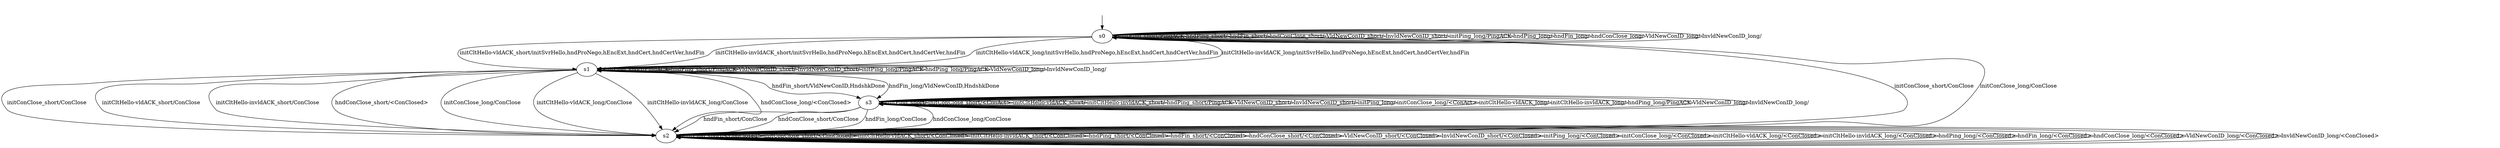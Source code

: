 digraph "xquicModels/xquic-B-0/learnedModel" {
s0 [label=s0];
s1 [label=s1];
s2 [label=s2];
s3 [label=s3];
s0 -> s0  [label="initPing_short/PingACK "];
s0 -> s2  [label="initConClose_short/ConClose "];
s0 -> s1  [label="initCltHello-vldACK_short/initSvrHello,hndProNego,hEncExt,hndCert,hndCertVer,hndFin "];
s0 -> s1  [label="initCltHello-invldACK_short/initSvrHello,hndProNego,hEncExt,hndCert,hndCertVer,hndFin "];
s0 -> s0  [label="hndPing_short/ "];
s0 -> s0  [label="hndFin_short/ "];
s0 -> s0  [label="hndConClose_short/ "];
s0 -> s0  [label="VldNewConID_short/ "];
s0 -> s0  [label="InvldNewConID_short/ "];
s0 -> s0  [label="initPing_long/PingACK "];
s0 -> s2  [label="initConClose_long/ConClose "];
s0 -> s1  [label="initCltHello-vldACK_long/initSvrHello,hndProNego,hEncExt,hndCert,hndCertVer,hndFin "];
s0 -> s1  [label="initCltHello-invldACK_long/initSvrHello,hndProNego,hEncExt,hndCert,hndCertVer,hndFin "];
s0 -> s0  [label="hndPing_long/ "];
s0 -> s0  [label="hndFin_long/ "];
s0 -> s0  [label="hndConClose_long/ "];
s0 -> s0  [label="VldNewConID_long/ "];
s0 -> s0  [label="InvldNewConID_long/ "];
s1 -> s1  [label="initPing_short/PingACK "];
s1 -> s2  [label="initConClose_short/ConClose "];
s1 -> s2  [label="initCltHello-vldACK_short/ConClose "];
s1 -> s2  [label="initCltHello-invldACK_short/ConClose "];
s1 -> s1  [label="hndPing_short/PingACK "];
s1 -> s3  [label="hndFin_short/VldNewConID,HndshkDone "];
s1 -> s2  [label="hndConClose_short/<ConClosed> "];
s1 -> s1  [label="VldNewConID_short/ "];
s1 -> s1  [label="InvldNewConID_short/ "];
s1 -> s1  [label="initPing_long/PingACK "];
s1 -> s2  [label="initConClose_long/ConClose "];
s1 -> s2  [label="initCltHello-vldACK_long/ConClose "];
s1 -> s2  [label="initCltHello-invldACK_long/ConClose "];
s1 -> s1  [label="hndPing_long/PingACK "];
s1 -> s3  [label="hndFin_long/VldNewConID,HndshkDone "];
s1 -> s2  [label="hndConClose_long/<ConClosed> "];
s1 -> s1  [label="VldNewConID_long/ "];
s1 -> s1  [label="InvldNewConID_long/ "];
s2 -> s2  [label="initPing_short/<ConClosed> "];
s2 -> s2  [label="initConClose_short/<ConClosed> "];
s2 -> s2  [label="initCltHello-vldACK_short/<ConClosed> "];
s2 -> s2  [label="initCltHello-invldACK_short/<ConClosed> "];
s2 -> s2  [label="hndPing_short/<ConClosed> "];
s2 -> s2  [label="hndFin_short/<ConClosed> "];
s2 -> s2  [label="hndConClose_short/<ConClosed> "];
s2 -> s2  [label="VldNewConID_short/<ConClosed> "];
s2 -> s2  [label="InvldNewConID_short/<ConClosed> "];
s2 -> s2  [label="initPing_long/<ConClosed> "];
s2 -> s2  [label="initConClose_long/<ConClosed> "];
s2 -> s2  [label="initCltHello-vldACK_long/<ConClosed> "];
s2 -> s2  [label="initCltHello-invldACK_long/<ConClosed> "];
s2 -> s2  [label="hndPing_long/<ConClosed> "];
s2 -> s2  [label="hndFin_long/<ConClosed> "];
s2 -> s2  [label="hndConClose_long/<ConClosed> "];
s2 -> s2  [label="VldNewConID_long/<ConClosed> "];
s2 -> s2  [label="InvldNewConID_long/<ConClosed> "];
s3 -> s3  [label="initPing_short/ "];
s3 -> s3  [label="initConClose_short/<ConAct> "];
s3 -> s3  [label="initCltHello-vldACK_short/ "];
s3 -> s3  [label="initCltHello-invldACK_short/ "];
s3 -> s3  [label="hndPing_short/PingACK "];
s3 -> s2  [label="hndFin_short/ConClose "];
s3 -> s2  [label="hndConClose_short/ConClose "];
s3 -> s3  [label="VldNewConID_short/ "];
s3 -> s3  [label="InvldNewConID_short/ "];
s3 -> s3  [label="initPing_long/ "];
s3 -> s3  [label="initConClose_long/<ConAct> "];
s3 -> s3  [label="initCltHello-vldACK_long/ "];
s3 -> s3  [label="initCltHello-invldACK_long/ "];
s3 -> s3  [label="hndPing_long/PingACK "];
s3 -> s2  [label="hndFin_long/ConClose "];
s3 -> s2  [label="hndConClose_long/ConClose "];
s3 -> s3  [label="VldNewConID_long/ "];
s3 -> s3  [label="InvldNewConID_long/ "];
__start0 [label="", shape=none];
__start0 -> s0  [label=""];
}
